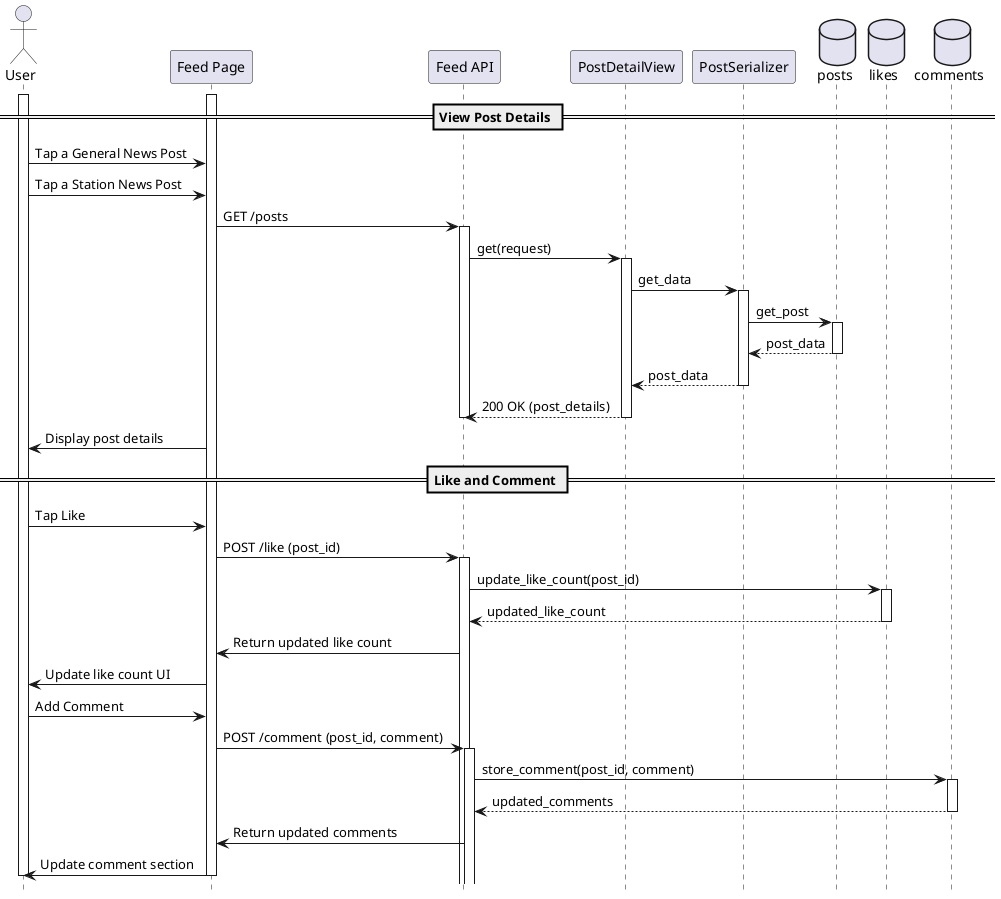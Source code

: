 @startuml feed_page

hide footbox

actor User
participant "Feed Page" as UI
participant "Feed API" as API
participant "PostDetailView" as view_post_details
participant "PostSerializer" as serializer_post
database "posts" as table_posts
database "likes" as table_likes
database "comments" as table_comments

== View Post Details ==
activate User
activate UI
User -> UI: Tap a General News Post
User -> UI: Tap a Station News Post

UI -> API: GET /posts
activate API

API -> view_post_details: get(request)
activate view_post_details

view_post_details -> serializer_post: get_data
activate serializer_post

serializer_post -> table_posts: get_post
activate table_posts

table_posts --> serializer_post: post_data
deactivate table_posts

serializer_post --> view_post_details: post_data
deactivate serializer_post

view_post_details --> API: 200 OK (post_details)
deactivate view_post_details
deactivate API

UI -> User: Display post details

== Like and Comment ==
User -> UI: Tap Like
UI -> API: POST /like (post_id)
activate API
API -> table_likes: update_like_count(post_id)
activate table_likes
table_likes --> API: updated_like_count
deactivate table_likes
API -> UI: Return updated like count
UI -> User: Update like count UI

User -> UI: Add Comment
UI -> API: POST /comment (post_id, comment)
activate API
API -> table_comments: store_comment(post_id, comment)
activate table_comments
table_comments --> API: updated_comments
deactivate table_comments
API -> UI: Return updated comments
UI -> User: Update comment section

deactivate UI
deactivate User

@enduml
